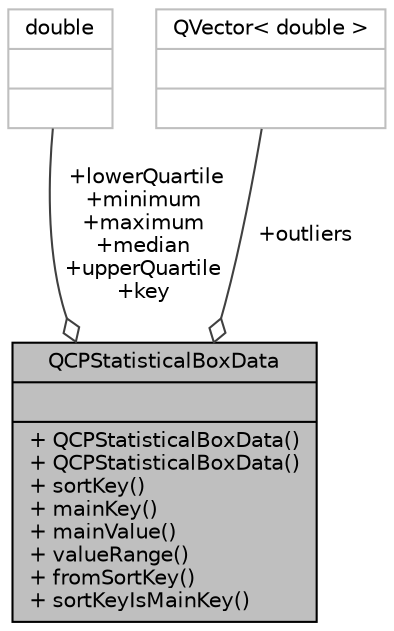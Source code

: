 digraph "QCPStatisticalBoxData"
{
 // LATEX_PDF_SIZE
  edge [fontname="Helvetica",fontsize="10",labelfontname="Helvetica",labelfontsize="10"];
  node [fontname="Helvetica",fontsize="10",shape=record];
  Node1 [label="{QCPStatisticalBoxData\n||+ QCPStatisticalBoxData()\l+ QCPStatisticalBoxData()\l+ sortKey()\l+ mainKey()\l+ mainValue()\l+ valueRange()\l+ fromSortKey()\l+ sortKeyIsMainKey()\l}",height=0.2,width=0.4,color="black", fillcolor="grey75", style="filled", fontcolor="black",tooltip="Holds the data of one single data point for QCPStatisticalBox."];
  Node2 -> Node1 [color="grey25",fontsize="10",style="solid",label=" +lowerQuartile\n+minimum\n+maximum\n+median\n+upperQuartile\n+key" ,arrowhead="odiamond",fontname="Helvetica"];
  Node2 [label="{double\n||}",height=0.2,width=0.4,color="grey75", fillcolor="white", style="filled",tooltip=" "];
  Node3 -> Node1 [color="grey25",fontsize="10",style="solid",label=" +outliers" ,arrowhead="odiamond",fontname="Helvetica"];
  Node3 [label="{QVector\< double \>\n||}",height=0.2,width=0.4,color="grey75", fillcolor="white", style="filled",tooltip=" "];
}

